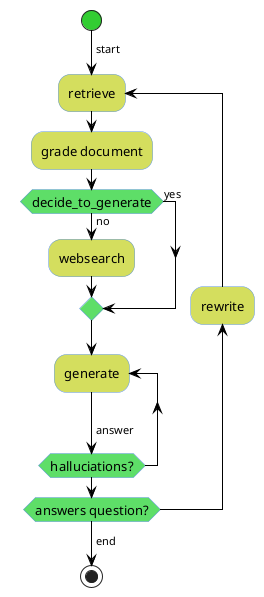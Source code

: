 @startuml Corrective RAG

'skinparam monochrome true

'skinparam monochrome true
skinparam shadowing false
skinparam activity {
    StartColor limegreen
    EndColor darkblue
    BackgroundColor #d4de5e
    BorderColor #5e94de
    ArrowColor black
    fontSize 13
}
skinparam activityDiamond {
    BackgroundColor #5ede68
    BorderColor #5e94de
    fontSize 13
}

start
-> start;

repeat :retrieve;


'partition RAG {

:grade document;

if (decide_to_generate) then (yes)    
else (no)
  :websearch;
endif

'}

repeat :generate;

-> answer;

repeat while (halluciations?)

backward :rewrite;

repeat while (answers question?)

-> end;
stop
@enduml